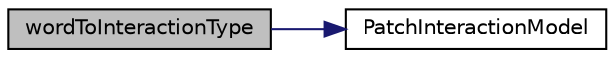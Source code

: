 digraph "wordToInteractionType"
{
  bgcolor="transparent";
  edge [fontname="Helvetica",fontsize="10",labelfontname="Helvetica",labelfontsize="10"];
  node [fontname="Helvetica",fontsize="10",shape=record];
  rankdir="LR";
  Node1 [label="wordToInteractionType",height=0.2,width=0.4,color="black", fillcolor="grey75", style="filled", fontcolor="black"];
  Node1 -> Node2 [color="midnightblue",fontsize="10",style="solid",fontname="Helvetica"];
  Node2 [label="PatchInteractionModel",height=0.2,width=0.4,color="black",URL="$a01844.html#a1d98c4a86e29bca018388689182519ab",tooltip="Construct null from owner. "];
}
